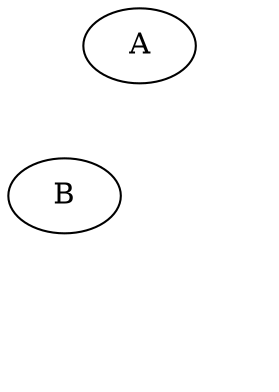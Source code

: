 digraph {
    A
    B
    C[style="invis"]

    A -> B[style="invis"]
    A -> C[style="invis"]

    D[style="invis"]
    C -> D[style="invis"]
}

